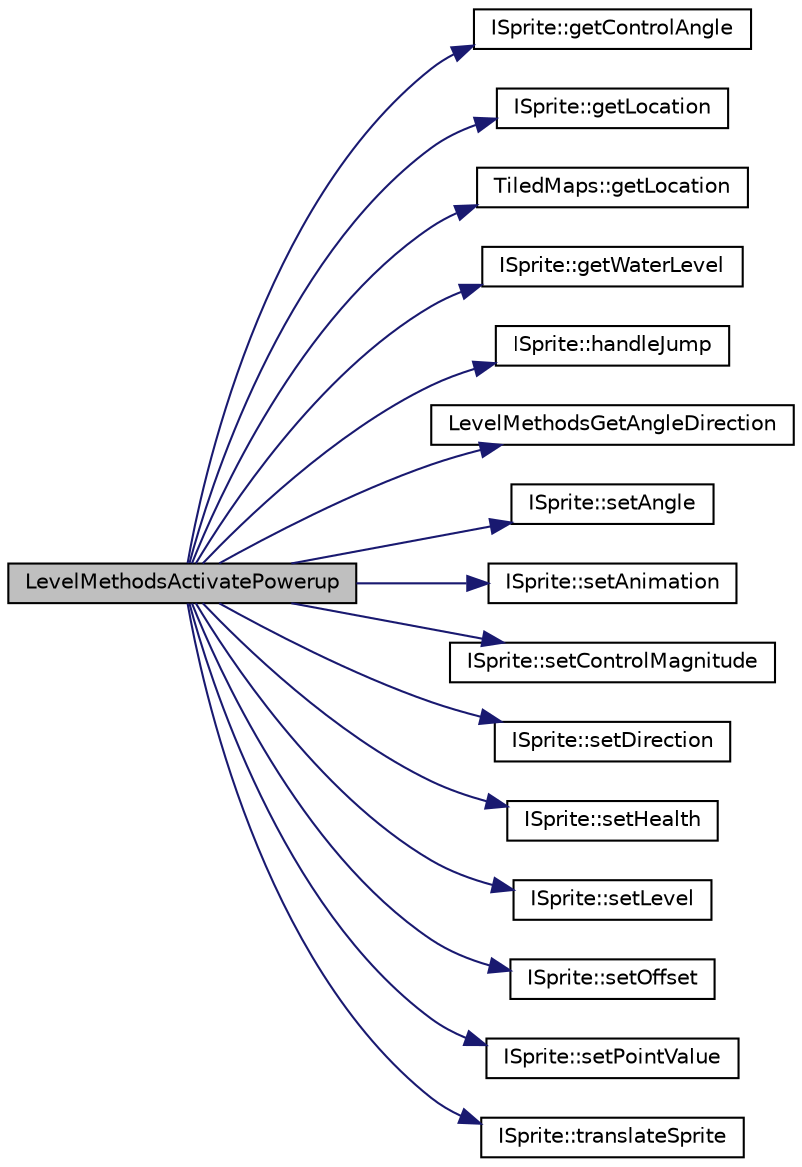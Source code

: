 digraph "LevelMethodsActivatePowerup"
{
 // LATEX_PDF_SIZE
  edge [fontname="Helvetica",fontsize="10",labelfontname="Helvetica",labelfontsize="10"];
  node [fontname="Helvetica",fontsize="10",shape=record];
  rankdir="LR";
  Node1 [label="LevelMethodsActivatePowerup",height=0.2,width=0.4,color="black", fillcolor="grey75", style="filled", fontcolor="black",tooltip="Activates an available powerup sprite so that the player can pick up a little extra power :)"];
  Node1 -> Node2 [color="midnightblue",fontsize="10",style="solid",fontname="Helvetica"];
  Node2 [label="ISprite::getControlAngle",height=0.2,width=0.4,color="black", fillcolor="white", style="filled",URL="$class_i_sprite.html#a8b6a25e97be982249fab6d8bf5c9e3f7",tooltip=" "];
  Node1 -> Node3 [color="midnightblue",fontsize="10",style="solid",fontname="Helvetica"];
  Node3 [label="ISprite::getLocation",height=0.2,width=0.4,color="black", fillcolor="white", style="filled",URL="$class_i_sprite.html#a04e5809c871ecfe7caeab6d6886e2bbd",tooltip=" "];
  Node1 -> Node4 [color="midnightblue",fontsize="10",style="solid",fontname="Helvetica"];
  Node4 [label="TiledMaps::getLocation",height=0.2,width=0.4,color="black", fillcolor="white", style="filled",URL="$class_tiled_maps.html#a9941b1c1c42a1e3fea32e6844f1dd6ad",tooltip=" "];
  Node1 -> Node5 [color="midnightblue",fontsize="10",style="solid",fontname="Helvetica"];
  Node5 [label="ISprite::getWaterLevel",height=0.2,width=0.4,color="black", fillcolor="white", style="filled",URL="$class_i_sprite.html#afd39c00bbd79fc13234885c8941ea798",tooltip=" "];
  Node1 -> Node6 [color="midnightblue",fontsize="10",style="solid",fontname="Helvetica"];
  Node6 [label="ISprite::handleJump",height=0.2,width=0.4,color="black", fillcolor="white", style="filled",URL="$class_i_sprite.html#a23b4623bf7bb374b961ff9ce5ea07605",tooltip=" "];
  Node1 -> Node7 [color="midnightblue",fontsize="10",style="solid",fontname="Helvetica"];
  Node7 [label="LevelMethodsGetAngleDirection",height=0.2,width=0.4,color="black", fillcolor="white", style="filled",URL="$_level_methods_8cpp.html#af96fb4e7aaa3caa200b62bd498477223",tooltip="Indicates one of six directions an angle is facing ..."];
  Node1 -> Node8 [color="midnightblue",fontsize="10",style="solid",fontname="Helvetica"];
  Node8 [label="ISprite::setAngle",height=0.2,width=0.4,color="black", fillcolor="white", style="filled",URL="$class_i_sprite.html#a898c383dffb69ea7a874caf7db0bd102",tooltip=" "];
  Node1 -> Node9 [color="midnightblue",fontsize="10",style="solid",fontname="Helvetica"];
  Node9 [label="ISprite::setAnimation",height=0.2,width=0.4,color="black", fillcolor="white", style="filled",URL="$class_i_sprite.html#ac3c80c8b172445a5009ce33859878989",tooltip=" "];
  Node1 -> Node10 [color="midnightblue",fontsize="10",style="solid",fontname="Helvetica"];
  Node10 [label="ISprite::setControlMagnitude",height=0.2,width=0.4,color="black", fillcolor="white", style="filled",URL="$class_i_sprite.html#abe910800a8f6fec6aada8b348abd703b",tooltip=" "];
  Node1 -> Node11 [color="midnightblue",fontsize="10",style="solid",fontname="Helvetica"];
  Node11 [label="ISprite::setDirection",height=0.2,width=0.4,color="black", fillcolor="white", style="filled",URL="$class_i_sprite.html#a619d68c2f620557aa1234da2e574c299",tooltip=" "];
  Node1 -> Node12 [color="midnightblue",fontsize="10",style="solid",fontname="Helvetica"];
  Node12 [label="ISprite::setHealth",height=0.2,width=0.4,color="black", fillcolor="white", style="filled",URL="$class_i_sprite.html#a2878e9b4ef301f51b3980d90e913dc8e",tooltip=" "];
  Node1 -> Node13 [color="midnightblue",fontsize="10",style="solid",fontname="Helvetica"];
  Node13 [label="ISprite::setLevel",height=0.2,width=0.4,color="black", fillcolor="white", style="filled",URL="$class_i_sprite.html#ae285405b152c6eecfb81018a02a0025c",tooltip=" "];
  Node1 -> Node14 [color="midnightblue",fontsize="10",style="solid",fontname="Helvetica"];
  Node14 [label="ISprite::setOffset",height=0.2,width=0.4,color="black", fillcolor="white", style="filled",URL="$class_i_sprite.html#ae50aaeda5334c3173fe9fc7ce40cf092",tooltip=" "];
  Node1 -> Node15 [color="midnightblue",fontsize="10",style="solid",fontname="Helvetica"];
  Node15 [label="ISprite::setPointValue",height=0.2,width=0.4,color="black", fillcolor="white", style="filled",URL="$class_i_sprite.html#ad59077967cb00b7d7fc66540c34c4a76",tooltip=" "];
  Node1 -> Node16 [color="midnightblue",fontsize="10",style="solid",fontname="Helvetica"];
  Node16 [label="ISprite::translateSprite",height=0.2,width=0.4,color="black", fillcolor="white", style="filled",URL="$class_i_sprite.html#a412d333cb4e2861cd006f6acb94437ad",tooltip=" "];
}
